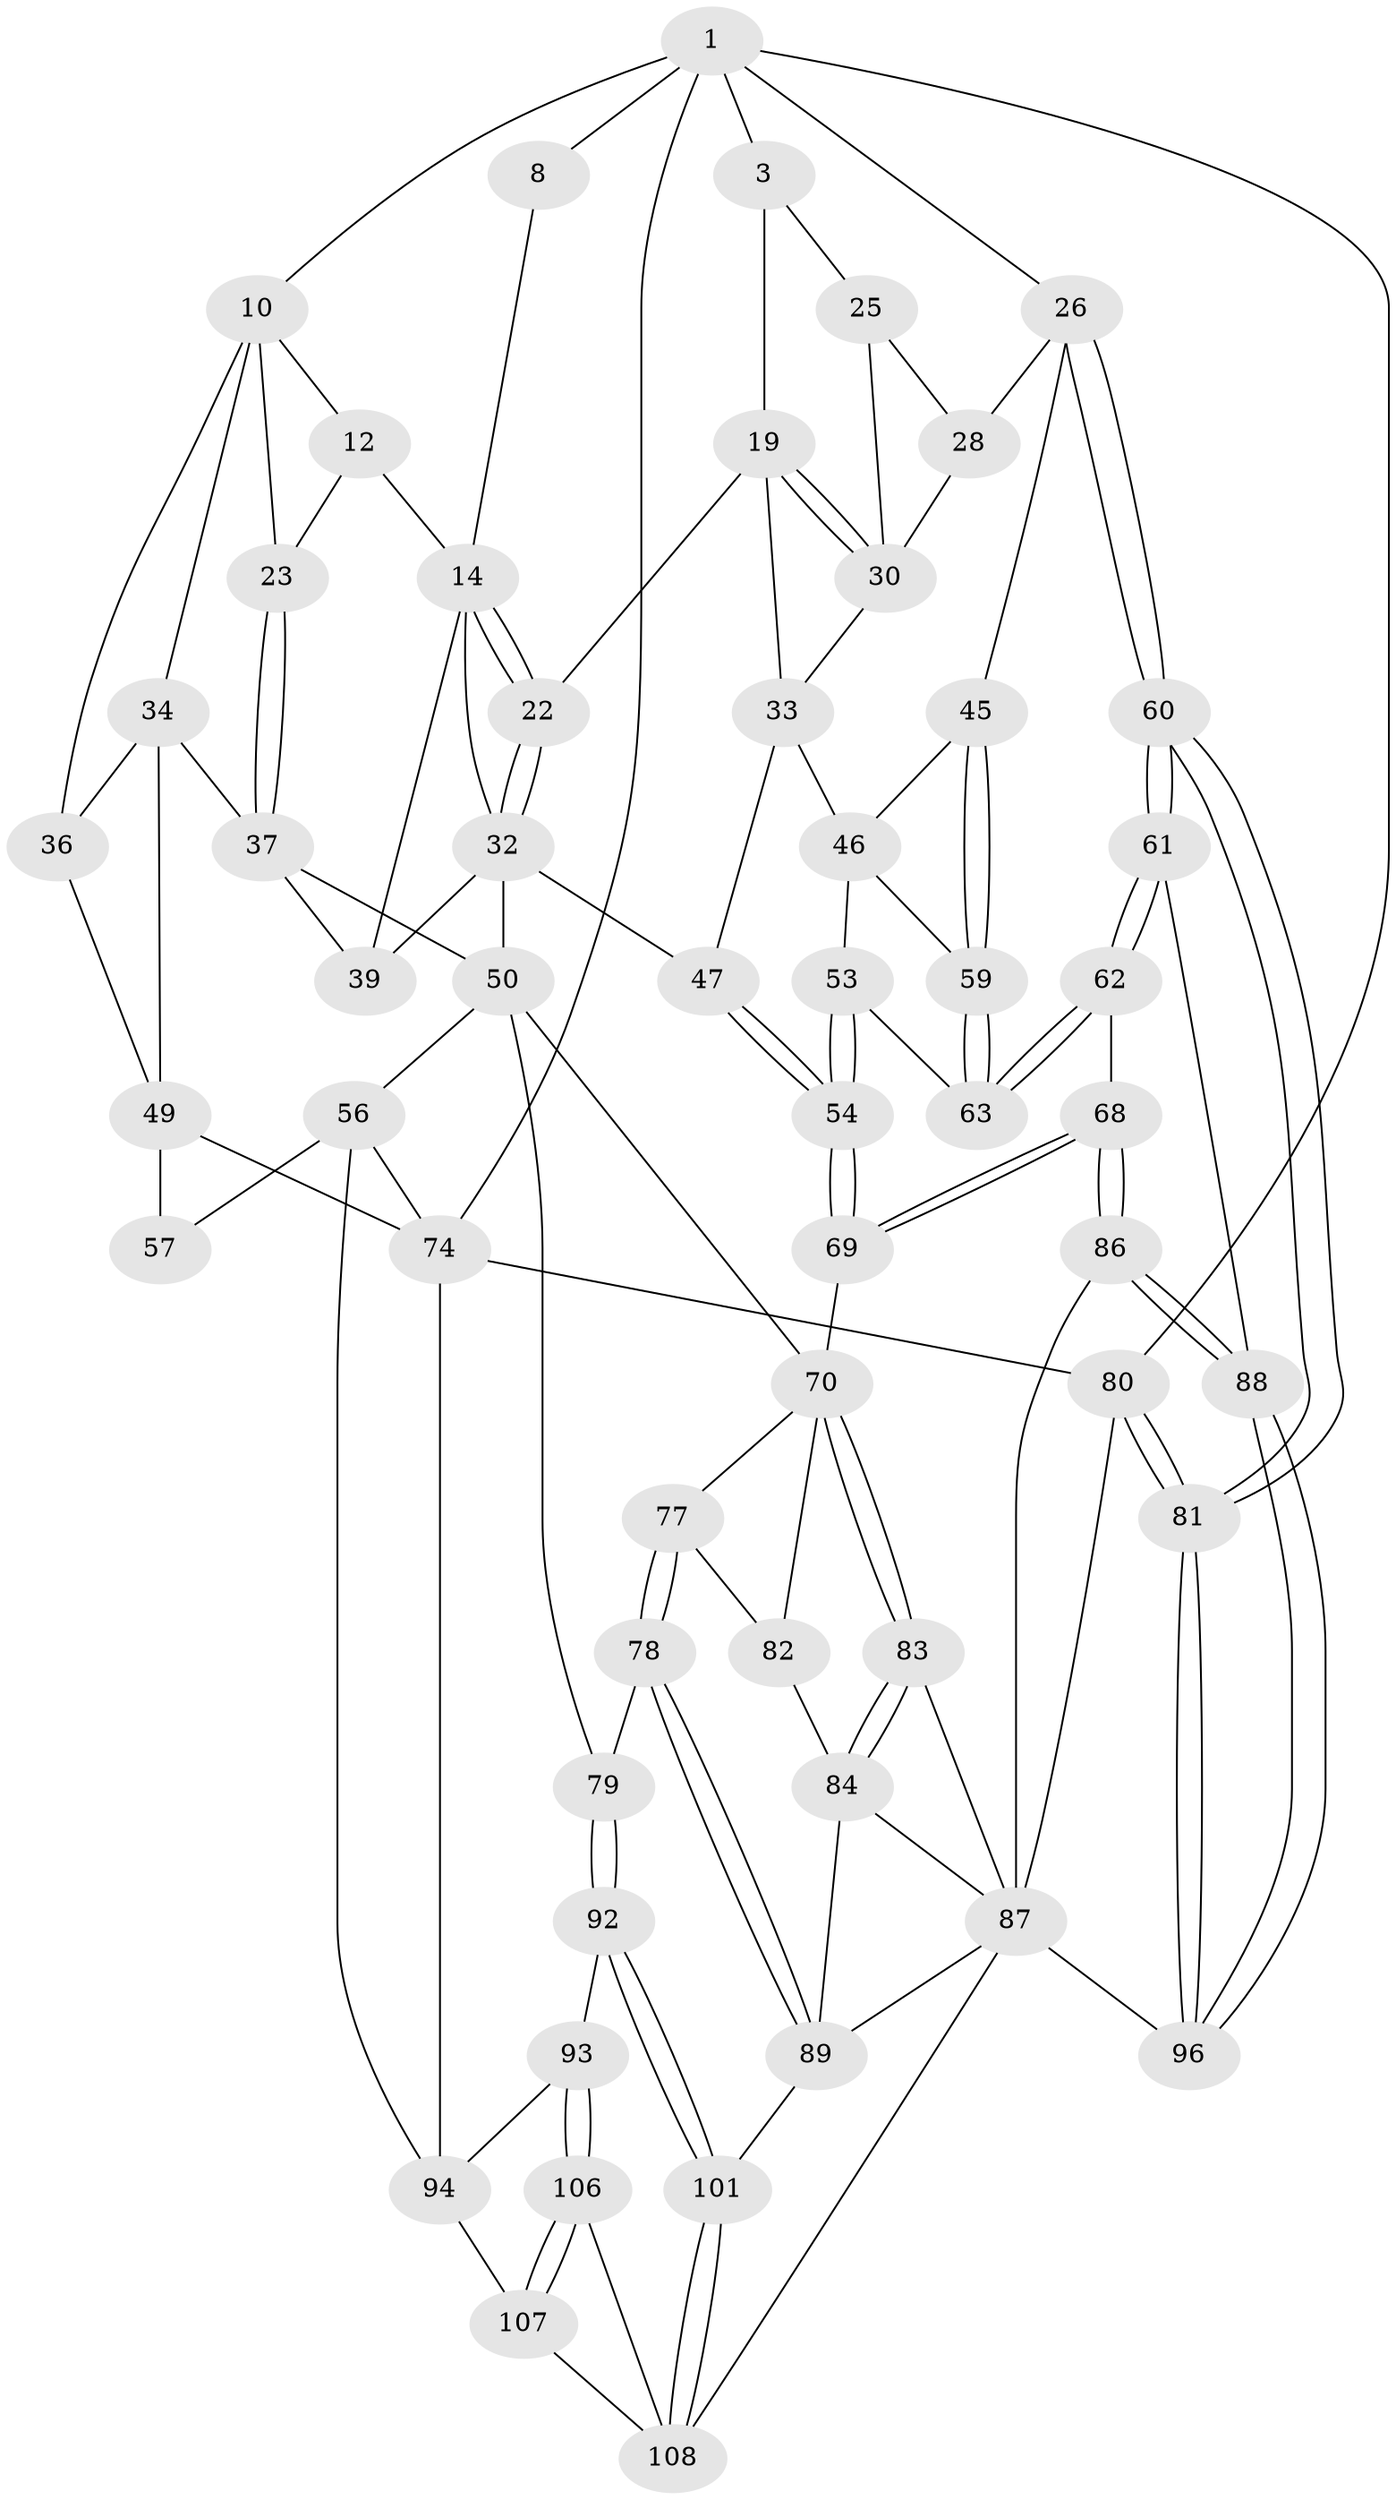 // original degree distribution, {3: 0.02631578947368421, 4: 0.21929824561403508, 6: 0.21929824561403508, 5: 0.5350877192982456}
// Generated by graph-tools (version 1.1) at 2025/17/03/09/25 04:17:15]
// undirected, 57 vertices, 130 edges
graph export_dot {
graph [start="1"]
  node [color=gray90,style=filled];
  1 [pos="+0.8773870691895974+0",super="+2+5"];
  3 [pos="+0.689112362574635+0.10777896644419667",super="+18+4"];
  8 [pos="+0.2695715934180084+0",super="+13"];
  10 [pos="+0+0",super="+11"];
  12 [pos="+0.17132037296659994+0.05013053658833546",super="+17"];
  14 [pos="+0.42869576688522737+0.049283681759936",super="+15"];
  19 [pos="+0.684581834222213+0.1832534692831677",super="+20"];
  22 [pos="+0.5781531496296183+0.2747590290740771"];
  23 [pos="+0.2141709447983711+0.2113577737931845"];
  25 [pos="+0.8535020796574321+0.1363234566804941",super="+29"];
  26 [pos="+1+0.27842816979858764",super="+27"];
  28 [pos="+0.9055773297944782+0.2791895869431948"];
  30 [pos="+0.8162478363554683+0.20891276314864907",super="+31"];
  32 [pos="+0.5061029471048877+0.33182620783954797",super="+41"];
  33 [pos="+0.7431720455499129+0.2826432863968247",super="+43"];
  34 [pos="+0.14106674786664128+0.23070724913177768",super="+35+38"];
  36 [pos="+0+0.25303279562308667"];
  37 [pos="+0.20083927213729094+0.3823434587501909",super="+40"];
  39 [pos="+0.3247815575079807+0.33210516226483405"];
  45 [pos="+0.9231149570740492+0.33865182634383134"];
  46 [pos="+0.7887530534436218+0.3578076325348847",super="+52"];
  47 [pos="+0.660824677770242+0.4736701723646623"];
  49 [pos="+0.149093741778235+0.4334159186811287",super="+58"];
  50 [pos="+0.41380388953153485+0.4937396549876437",super="+64+51"];
  53 [pos="+0.7597979952408882+0.5010909587759588"];
  54 [pos="+0.6757495696276599+0.5031977944467393"];
  56 [pos="+0.18475013501960613+0.5929508368508216",super="+90"];
  57 [pos="+0.17034663754483123+0.5773501666819923"];
  59 [pos="+0.8729023960659363+0.4699355429812229"];
  60 [pos="+1+0.5853887068699478"];
  61 [pos="+1+0.6046292517506668"];
  62 [pos="+0.9403180520915853+0.5615010613600486",super="+67"];
  63 [pos="+0.8742769190318452+0.48762873045315275",super="+65"];
  68 [pos="+0.8002863039939213+0.6395345982066915"];
  69 [pos="+0.6644489507057745+0.5631576736575739"];
  70 [pos="+0.6543451127368335+0.5757122358187396",super="+71"];
  74 [pos="+0+0.7696961789171319",super="+91+75"];
  77 [pos="+0.4891982428449761+0.6270944624758964"];
  78 [pos="+0.4380414007085605+0.676697101169758"];
  79 [pos="+0.3823118797741572+0.6830751850613791"];
  80 [pos="+1+1"];
  81 [pos="+1+1"];
  82 [pos="+0.5639201537577367+0.6473740265001116"];
  83 [pos="+0.6453494114496029+0.7302333617595449"];
  84 [pos="+0.6346137617455253+0.7433364628495935",super="+85"];
  86 [pos="+0.8011283318775156+0.6892488350194519"];
  87 [pos="+0.7994573957180756+0.6906588588187386",super="+98"];
  88 [pos="+0.9229117754540586+0.7361655290639696"];
  89 [pos="+0.5672149498571369+0.7533997788855293",super="+100"];
  92 [pos="+0.3714163359276016+0.7970564312422087"];
  93 [pos="+0.16299106390181556+0.7758729191196917"];
  94 [pos="+0.1590274820607357+0.77240882633837",super="+105+95"];
  96 [pos="+0.9129639529490317+0.8002941884233131",super="+97"];
  101 [pos="+0.3774530471249943+0.8334869440006641"];
  106 [pos="+0.23914599538280448+0.8893252223615051",super="+109"];
  107 [pos="+0+1"];
  108 [pos="+0.36984776722288537+0.8537794412803744",super="+112"];
  1 -- 3 [weight=2];
  1 -- 8 [weight=2];
  1 -- 80;
  1 -- 26;
  1 -- 10;
  1 -- 74;
  3 -- 19;
  3 -- 25 [weight=2];
  8 -- 14;
  10 -- 36;
  10 -- 34;
  10 -- 12;
  10 -- 23;
  12 -- 23;
  12 -- 14;
  14 -- 22;
  14 -- 22;
  14 -- 32;
  14 -- 39;
  19 -- 30;
  19 -- 30;
  19 -- 33 [weight=2];
  19 -- 22;
  22 -- 32;
  22 -- 32;
  23 -- 37;
  23 -- 37;
  25 -- 28;
  25 -- 30;
  26 -- 60;
  26 -- 60;
  26 -- 28;
  26 -- 45;
  28 -- 30;
  30 -- 33;
  32 -- 50 [weight=2];
  32 -- 47;
  32 -- 39;
  33 -- 46;
  33 -- 47;
  34 -- 49 [weight=2];
  34 -- 36;
  34 -- 37;
  36 -- 49;
  37 -- 39;
  37 -- 50;
  45 -- 46;
  45 -- 59;
  45 -- 59;
  46 -- 59;
  46 -- 53;
  47 -- 54;
  47 -- 54;
  49 -- 57 [weight=2];
  49 -- 74;
  50 -- 56;
  50 -- 79;
  50 -- 70;
  53 -- 54;
  53 -- 54;
  53 -- 63;
  54 -- 69;
  54 -- 69;
  56 -- 57;
  56 -- 94;
  56 -- 74;
  59 -- 63;
  59 -- 63;
  60 -- 61;
  60 -- 61;
  60 -- 81;
  60 -- 81;
  61 -- 62;
  61 -- 62;
  61 -- 88;
  62 -- 63 [weight=2];
  62 -- 63;
  62 -- 68;
  68 -- 69;
  68 -- 69;
  68 -- 86;
  68 -- 86;
  69 -- 70;
  70 -- 83;
  70 -- 83;
  70 -- 77;
  70 -- 82;
  74 -- 94 [weight=2];
  74 -- 80;
  77 -- 78;
  77 -- 78;
  77 -- 82;
  78 -- 79;
  78 -- 89;
  78 -- 89;
  79 -- 92;
  79 -- 92;
  80 -- 81;
  80 -- 81;
  80 -- 87;
  81 -- 96;
  81 -- 96;
  82 -- 84;
  83 -- 84;
  83 -- 84;
  83 -- 87;
  84 -- 89;
  84 -- 87;
  86 -- 87;
  86 -- 88;
  86 -- 88;
  87 -- 96 [weight=3];
  87 -- 108;
  87 -- 89;
  88 -- 96;
  88 -- 96;
  89 -- 101;
  92 -- 93;
  92 -- 101;
  92 -- 101;
  93 -- 94;
  93 -- 106;
  93 -- 106;
  94 -- 107;
  101 -- 108;
  101 -- 108;
  106 -- 107;
  106 -- 107;
  106 -- 108 [weight=2];
  107 -- 108;
}
